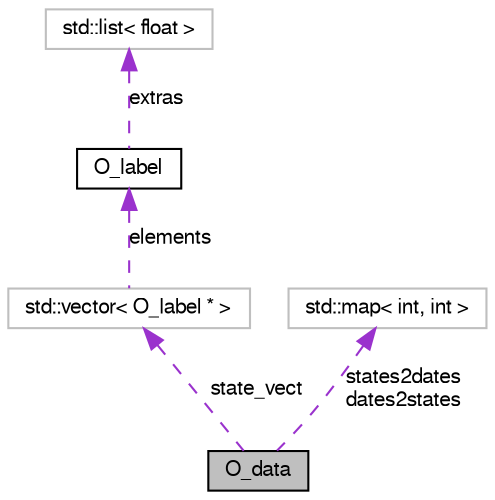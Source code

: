 digraph G
{
  bgcolor="transparent";
  edge [fontname="FreeSans",fontsize="10",labelfontname="FreeSans",labelfontsize="10"];
  node [fontname="FreeSans",fontsize="10",shape=record];
  Node1 [label="O_data",height=0.2,width=0.4,color="black", fillcolor="grey75", style="filled" fontcolor="black"];
  Node2 -> Node1 [dir=back,color="darkorchid3",fontsize="10",style="dashed",label="state_vect",fontname="FreeSans"];
  Node2 [label="std::vector\< O_label * \>",height=0.2,width=0.4,color="grey75"];
  Node3 -> Node2 [dir=back,color="darkorchid3",fontsize="10",style="dashed",label="elements",fontname="FreeSans"];
  Node3 [label="O_label",height=0.2,width=0.4,color="black",URL="$class_o__label.html",tooltip="Generic state of a data sequence."];
  Node4 -> Node3 [dir=back,color="darkorchid3",fontsize="10",style="dashed",label="extras",fontname="FreeSans"];
  Node4 [label="std::list\< float \>",height=0.2,width=0.4,color="grey75"];
  Node5 -> Node1 [dir=back,color="darkorchid3",fontsize="10",style="dashed",label="states2dates\ndates2states",fontname="FreeSans"];
  Node5 [label="std::map\< int, int \>",height=0.2,width=0.4,color="grey75"];
}
